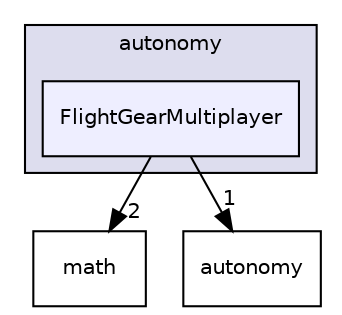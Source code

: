 digraph "/root/scrimmage/scrimmage/include/scrimmage/plugins/autonomy/FlightGearMultiplayer" {
  compound=true
  node [ fontsize="10", fontname="Helvetica"];
  edge [ labelfontsize="10", labelfontname="Helvetica"];
  subgraph clusterdir_5aacfe0deb1b51de3b8a4437197fbda8 {
    graph [ bgcolor="#ddddee", pencolor="black", label="autonomy" fontname="Helvetica", fontsize="10", URL="dir_5aacfe0deb1b51de3b8a4437197fbda8.html"]
  dir_764010cd2e2c6c773eb734fbdf27a5fc [shape=box, label="FlightGearMultiplayer", style="filled", fillcolor="#eeeeff", pencolor="black", URL="dir_764010cd2e2c6c773eb734fbdf27a5fc.html"];
  }
  dir_4281587931951fcc16b7a6ccc116b5d1 [shape=box label="math" URL="dir_4281587931951fcc16b7a6ccc116b5d1.html"];
  dir_b3bb4020ef55165afbb203d4dc0e2378 [shape=box label="autonomy" URL="dir_b3bb4020ef55165afbb203d4dc0e2378.html"];
  dir_764010cd2e2c6c773eb734fbdf27a5fc->dir_4281587931951fcc16b7a6ccc116b5d1 [headlabel="2", labeldistance=1.5 headhref="dir_000032_000010.html"];
  dir_764010cd2e2c6c773eb734fbdf27a5fc->dir_b3bb4020ef55165afbb203d4dc0e2378 [headlabel="1", labeldistance=1.5 headhref="dir_000032_000006.html"];
}
